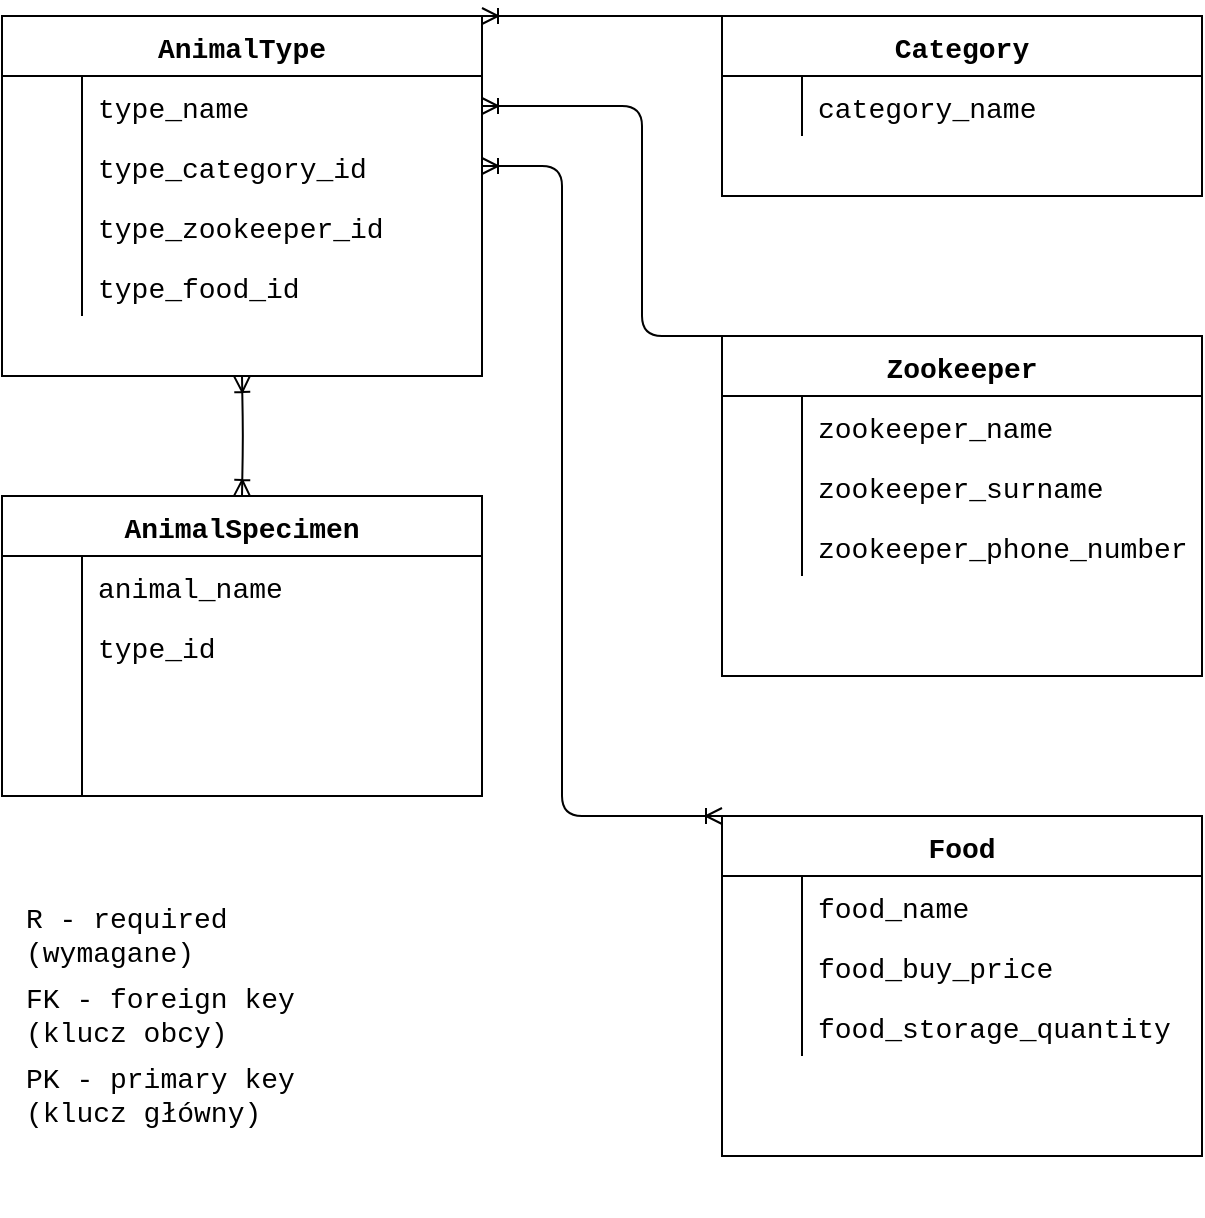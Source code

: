 <mxfile version="14.7.3" type="github">
  <diagram id="sl1sLAIorJPmM6Glef_p" name="Page-1">
    <mxGraphModel dx="1422" dy="791" grid="1" gridSize="10" guides="1" tooltips="1" connect="1" arrows="1" fold="1" page="0" pageScale="1" pageWidth="827" pageHeight="1169" math="0" shadow="0">
      <root>
        <mxCell id="0" />
        <mxCell id="1" parent="0" />
        <mxCell id="H-2fJrms_N8roYaYfMnV-32" value="Zookeeper" style="shape=table;startSize=30;container=1;collapsible=1;childLayout=tableLayout;fixedRows=1;rowLines=0;fontStyle=1;align=center;resizeLast=1;fontFamily=Courier New;fontSize=14;" parent="1" vertex="1">
          <mxGeometry x="360" y="240" width="240" height="170" as="geometry" />
        </mxCell>
        <mxCell id="H-2fJrms_N8roYaYfMnV-36" value="" style="shape=partialRectangle;collapsible=0;dropTarget=0;pointerEvents=0;fillColor=none;top=0;left=0;bottom=0;right=0;points=[[0,0.5],[1,0.5]];portConstraint=eastwest;fontFamily=Courier New;fontSize=14;" parent="H-2fJrms_N8roYaYfMnV-32" vertex="1">
          <mxGeometry y="30" width="240" height="30" as="geometry" />
        </mxCell>
        <mxCell id="H-2fJrms_N8roYaYfMnV-37" value="" style="shape=partialRectangle;connectable=0;fillColor=none;top=0;left=0;bottom=0;right=0;editable=1;overflow=hidden;fontFamily=Courier New;fontSize=14;" parent="H-2fJrms_N8roYaYfMnV-36" vertex="1">
          <mxGeometry width="40" height="30" as="geometry" />
        </mxCell>
        <mxCell id="H-2fJrms_N8roYaYfMnV-38" value="zookeeper_name" style="shape=partialRectangle;connectable=0;fillColor=none;top=0;left=0;bottom=0;right=0;align=left;spacingLeft=6;overflow=hidden;fontFamily=Courier New;fontSize=14;" parent="H-2fJrms_N8roYaYfMnV-36" vertex="1">
          <mxGeometry x="40" width="200" height="30" as="geometry" />
        </mxCell>
        <mxCell id="H-2fJrms_N8roYaYfMnV-39" value="" style="shape=partialRectangle;collapsible=0;dropTarget=0;pointerEvents=0;fillColor=none;top=0;left=0;bottom=0;right=0;points=[[0,0.5],[1,0.5]];portConstraint=eastwest;fontFamily=Courier New;fontSize=14;" parent="H-2fJrms_N8roYaYfMnV-32" vertex="1">
          <mxGeometry y="60" width="240" height="30" as="geometry" />
        </mxCell>
        <mxCell id="H-2fJrms_N8roYaYfMnV-40" value="" style="shape=partialRectangle;connectable=0;fillColor=none;top=0;left=0;bottom=0;right=0;editable=1;overflow=hidden;fontFamily=Courier New;fontSize=14;" parent="H-2fJrms_N8roYaYfMnV-39" vertex="1">
          <mxGeometry width="40" height="30" as="geometry" />
        </mxCell>
        <mxCell id="H-2fJrms_N8roYaYfMnV-41" value="zookeeper_surname" style="shape=partialRectangle;connectable=0;fillColor=none;top=0;left=0;bottom=0;right=0;align=left;spacingLeft=6;overflow=hidden;fontFamily=Courier New;fontSize=14;" parent="H-2fJrms_N8roYaYfMnV-39" vertex="1">
          <mxGeometry x="40" width="200" height="30" as="geometry" />
        </mxCell>
        <mxCell id="H-2fJrms_N8roYaYfMnV-42" value="" style="shape=partialRectangle;collapsible=0;dropTarget=0;pointerEvents=0;fillColor=none;top=0;left=0;bottom=0;right=0;points=[[0,0.5],[1,0.5]];portConstraint=eastwest;fontFamily=Courier New;fontSize=14;" parent="H-2fJrms_N8roYaYfMnV-32" vertex="1">
          <mxGeometry y="90" width="240" height="30" as="geometry" />
        </mxCell>
        <mxCell id="H-2fJrms_N8roYaYfMnV-43" value="" style="shape=partialRectangle;connectable=0;fillColor=none;top=0;left=0;bottom=0;right=0;editable=1;overflow=hidden;fontFamily=Courier New;fontSize=14;" parent="H-2fJrms_N8roYaYfMnV-42" vertex="1">
          <mxGeometry width="40" height="30" as="geometry" />
        </mxCell>
        <mxCell id="H-2fJrms_N8roYaYfMnV-44" value="zookeeper_phone_number" style="shape=partialRectangle;connectable=0;fillColor=none;top=0;left=0;bottom=0;right=0;align=left;spacingLeft=6;overflow=hidden;fontFamily=Courier New;fontSize=14;" parent="H-2fJrms_N8roYaYfMnV-42" vertex="1">
          <mxGeometry x="40" width="200" height="30" as="geometry" />
        </mxCell>
        <mxCell id="H-2fJrms_N8roYaYfMnV-55" value="Category" style="shape=table;startSize=30;container=1;collapsible=1;childLayout=tableLayout;fixedRows=1;rowLines=0;fontStyle=1;align=center;resizeLast=1;fontFamily=Courier New;fontSize=14;" parent="1" vertex="1">
          <mxGeometry x="360" y="80" width="240" height="90" as="geometry" />
        </mxCell>
        <mxCell id="H-2fJrms_N8roYaYfMnV-59" value="" style="shape=partialRectangle;collapsible=0;dropTarget=0;pointerEvents=0;fillColor=none;top=0;left=0;bottom=0;right=0;points=[[0,0.5],[1,0.5]];portConstraint=eastwest;fontFamily=Courier New;fontSize=14;" parent="H-2fJrms_N8roYaYfMnV-55" vertex="1">
          <mxGeometry y="30" width="240" height="30" as="geometry" />
        </mxCell>
        <mxCell id="H-2fJrms_N8roYaYfMnV-60" value="" style="shape=partialRectangle;connectable=0;fillColor=none;top=0;left=0;bottom=0;right=0;editable=1;overflow=hidden;fontFamily=Courier New;fontSize=14;" parent="H-2fJrms_N8roYaYfMnV-59" vertex="1">
          <mxGeometry width="40" height="30" as="geometry" />
        </mxCell>
        <mxCell id="H-2fJrms_N8roYaYfMnV-61" value="category_name" style="shape=partialRectangle;connectable=0;fillColor=none;top=0;left=0;bottom=0;right=0;align=left;spacingLeft=6;overflow=hidden;fontFamily=Courier New;fontSize=14;" parent="H-2fJrms_N8roYaYfMnV-59" vertex="1">
          <mxGeometry x="40" width="200" height="30" as="geometry" />
        </mxCell>
        <mxCell id="H-2fJrms_N8roYaYfMnV-68" value="" style="group;fontFamily=Courier New;fontSize=14;" parent="1" vertex="1" connectable="0">
          <mxGeometry x="360" y="480" width="240" height="200" as="geometry" />
        </mxCell>
        <mxCell id="H-2fJrms_N8roYaYfMnV-19" value="Food" style="shape=table;startSize=30;container=1;collapsible=1;childLayout=tableLayout;fixedRows=1;rowLines=0;fontStyle=1;align=center;resizeLast=1;fontFamily=Courier New;fontSize=14;" parent="H-2fJrms_N8roYaYfMnV-68" vertex="1">
          <mxGeometry width="240" height="170" as="geometry" />
        </mxCell>
        <mxCell id="H-2fJrms_N8roYaYfMnV-23" value="" style="shape=partialRectangle;collapsible=0;dropTarget=0;pointerEvents=0;fillColor=none;top=0;left=0;bottom=0;right=0;points=[[0,0.5],[1,0.5]];portConstraint=eastwest;fontFamily=Courier New;fontSize=14;" parent="H-2fJrms_N8roYaYfMnV-19" vertex="1">
          <mxGeometry y="30" width="240" height="30" as="geometry" />
        </mxCell>
        <mxCell id="H-2fJrms_N8roYaYfMnV-24" value="" style="shape=partialRectangle;connectable=0;fillColor=none;top=0;left=0;bottom=0;right=0;editable=1;overflow=hidden;fontFamily=Courier New;fontSize=14;" parent="H-2fJrms_N8roYaYfMnV-23" vertex="1">
          <mxGeometry width="40" height="30" as="geometry" />
        </mxCell>
        <mxCell id="H-2fJrms_N8roYaYfMnV-25" value="food_name" style="shape=partialRectangle;connectable=0;fillColor=none;top=0;left=0;bottom=0;right=0;align=left;spacingLeft=6;overflow=hidden;fontFamily=Courier New;fontSize=14;" parent="H-2fJrms_N8roYaYfMnV-23" vertex="1">
          <mxGeometry x="40" width="200" height="30" as="geometry" />
        </mxCell>
        <mxCell id="H-2fJrms_N8roYaYfMnV-26" value="" style="shape=partialRectangle;collapsible=0;dropTarget=0;pointerEvents=0;fillColor=none;top=0;left=0;bottom=0;right=0;points=[[0,0.5],[1,0.5]];portConstraint=eastwest;fontFamily=Courier New;fontSize=14;" parent="H-2fJrms_N8roYaYfMnV-19" vertex="1">
          <mxGeometry y="60" width="240" height="30" as="geometry" />
        </mxCell>
        <mxCell id="H-2fJrms_N8roYaYfMnV-27" value="" style="shape=partialRectangle;connectable=0;fillColor=none;top=0;left=0;bottom=0;right=0;editable=1;overflow=hidden;fontFamily=Courier New;fontSize=14;" parent="H-2fJrms_N8roYaYfMnV-26" vertex="1">
          <mxGeometry width="40" height="30" as="geometry" />
        </mxCell>
        <mxCell id="H-2fJrms_N8roYaYfMnV-28" value="food_buy_price" style="shape=partialRectangle;connectable=0;fillColor=none;top=0;left=0;bottom=0;right=0;align=left;spacingLeft=6;overflow=hidden;fontFamily=Courier New;fontSize=14;" parent="H-2fJrms_N8roYaYfMnV-26" vertex="1">
          <mxGeometry x="40" width="200" height="30" as="geometry" />
        </mxCell>
        <mxCell id="H-2fJrms_N8roYaYfMnV-29" value="" style="shape=partialRectangle;collapsible=0;dropTarget=0;pointerEvents=0;fillColor=none;top=0;left=0;bottom=0;right=0;points=[[0,0.5],[1,0.5]];portConstraint=eastwest;fontFamily=Courier New;fontSize=14;" parent="H-2fJrms_N8roYaYfMnV-19" vertex="1">
          <mxGeometry y="90" width="240" height="30" as="geometry" />
        </mxCell>
        <mxCell id="H-2fJrms_N8roYaYfMnV-30" value="" style="shape=partialRectangle;connectable=0;fillColor=none;top=0;left=0;bottom=0;right=0;editable=1;overflow=hidden;fontFamily=Courier New;fontSize=14;" parent="H-2fJrms_N8roYaYfMnV-29" vertex="1">
          <mxGeometry width="40" height="30" as="geometry" />
        </mxCell>
        <mxCell id="H-2fJrms_N8roYaYfMnV-31" value="food_storage_quantity" style="shape=partialRectangle;connectable=0;fillColor=none;top=0;left=0;bottom=0;right=0;align=left;spacingLeft=6;overflow=hidden;fontFamily=Courier New;fontSize=14;" parent="H-2fJrms_N8roYaYfMnV-29" vertex="1">
          <mxGeometry x="40" width="200" height="30" as="geometry" />
        </mxCell>
        <mxCell id="H-2fJrms_N8roYaYfMnV-53" value="" style="shape=partialRectangle;connectable=0;fillColor=none;top=0;left=0;bottom=0;right=0;editable=1;overflow=hidden;fontFamily=Courier New;fontSize=14;" parent="H-2fJrms_N8roYaYfMnV-68" vertex="1">
          <mxGeometry y="86.25" width="40" height="37.5" as="geometry" />
        </mxCell>
        <mxCell id="H-2fJrms_N8roYaYfMnV-69" value="" style="group;fontFamily=Courier New;fontSize=14;" parent="1" vertex="1" connectable="0">
          <mxGeometry y="80" width="240" height="240" as="geometry" />
        </mxCell>
        <mxCell id="H-2fJrms_N8roYaYfMnV-6" value="AnimalType" style="shape=table;startSize=30;container=1;collapsible=1;childLayout=tableLayout;fixedRows=1;rowLines=0;fontStyle=1;align=center;resizeLast=1;fontFamily=Courier New;fontSize=14;" parent="H-2fJrms_N8roYaYfMnV-69" vertex="1">
          <mxGeometry width="240.0" height="180" as="geometry" />
        </mxCell>
        <mxCell id="H-2fJrms_N8roYaYfMnV-10" value="" style="shape=partialRectangle;collapsible=0;dropTarget=0;pointerEvents=0;fillColor=none;top=0;left=0;bottom=0;right=0;points=[[0,0.5],[1,0.5]];portConstraint=eastwest;fontFamily=Courier New;fontSize=14;" parent="H-2fJrms_N8roYaYfMnV-6" vertex="1">
          <mxGeometry y="30" width="240.0" height="30" as="geometry" />
        </mxCell>
        <mxCell id="H-2fJrms_N8roYaYfMnV-11" value="" style="shape=partialRectangle;connectable=0;fillColor=none;top=0;left=0;bottom=0;right=0;editable=1;overflow=hidden;fontFamily=Courier New;fontSize=14;" parent="H-2fJrms_N8roYaYfMnV-10" vertex="1">
          <mxGeometry width="40" height="30" as="geometry" />
        </mxCell>
        <mxCell id="H-2fJrms_N8roYaYfMnV-12" value="type_name" style="shape=partialRectangle;connectable=0;fillColor=none;top=0;left=0;bottom=0;right=0;align=left;spacingLeft=6;overflow=hidden;fontFamily=Courier New;fontSize=14;" parent="H-2fJrms_N8roYaYfMnV-10" vertex="1">
          <mxGeometry x="40" width="200.0" height="30" as="geometry" />
        </mxCell>
        <mxCell id="H-2fJrms_N8roYaYfMnV-13" value="" style="shape=partialRectangle;collapsible=0;dropTarget=0;pointerEvents=0;fillColor=none;top=0;left=0;bottom=0;right=0;points=[[0,0.5],[1,0.5]];portConstraint=eastwest;fontFamily=Courier New;fontSize=14;" parent="H-2fJrms_N8roYaYfMnV-6" vertex="1">
          <mxGeometry y="60" width="240.0" height="30" as="geometry" />
        </mxCell>
        <mxCell id="H-2fJrms_N8roYaYfMnV-14" value="" style="shape=partialRectangle;connectable=0;fillColor=none;top=0;left=0;bottom=0;right=0;editable=1;overflow=hidden;fontFamily=Courier New;fontSize=14;" parent="H-2fJrms_N8roYaYfMnV-13" vertex="1">
          <mxGeometry width="40" height="30" as="geometry" />
        </mxCell>
        <mxCell id="H-2fJrms_N8roYaYfMnV-15" value="type_category_id" style="shape=partialRectangle;connectable=0;fillColor=none;top=0;left=0;bottom=0;right=0;align=left;spacingLeft=6;overflow=hidden;fontFamily=Courier New;fontSize=14;" parent="H-2fJrms_N8roYaYfMnV-13" vertex="1">
          <mxGeometry x="40" width="200.0" height="30" as="geometry" />
        </mxCell>
        <mxCell id="H-2fJrms_N8roYaYfMnV-16" value="" style="shape=partialRectangle;collapsible=0;dropTarget=0;pointerEvents=0;fillColor=none;top=0;left=0;bottom=0;right=0;points=[[0,0.5],[1,0.5]];portConstraint=eastwest;fontFamily=Courier New;fontSize=14;" parent="H-2fJrms_N8roYaYfMnV-6" vertex="1">
          <mxGeometry y="90" width="240.0" height="30" as="geometry" />
        </mxCell>
        <mxCell id="H-2fJrms_N8roYaYfMnV-17" value="" style="shape=partialRectangle;connectable=0;fillColor=none;top=0;left=0;bottom=0;right=0;editable=1;overflow=hidden;fontFamily=Courier New;fontSize=14;" parent="H-2fJrms_N8roYaYfMnV-16" vertex="1">
          <mxGeometry width="40" height="30" as="geometry" />
        </mxCell>
        <mxCell id="H-2fJrms_N8roYaYfMnV-18" value="type_zookeeper_id" style="shape=partialRectangle;connectable=0;fillColor=none;top=0;left=0;bottom=0;right=0;align=left;spacingLeft=6;overflow=hidden;fontFamily=Courier New;fontSize=14;" parent="H-2fJrms_N8roYaYfMnV-16" vertex="1">
          <mxGeometry x="40" width="200.0" height="30" as="geometry" />
        </mxCell>
        <mxCell id="H-2fJrms_N8roYaYfMnV-81" value="" style="shape=partialRectangle;collapsible=0;dropTarget=0;pointerEvents=0;fillColor=none;top=0;left=0;bottom=0;right=0;points=[[0,0.5],[1,0.5]];portConstraint=eastwest;fontFamily=Courier New;fontSize=14;" parent="H-2fJrms_N8roYaYfMnV-6" vertex="1">
          <mxGeometry y="120" width="240.0" height="30" as="geometry" />
        </mxCell>
        <mxCell id="H-2fJrms_N8roYaYfMnV-82" value="" style="shape=partialRectangle;connectable=0;fillColor=none;top=0;left=0;bottom=0;right=0;editable=1;overflow=hidden;fontFamily=Courier New;fontSize=14;" parent="H-2fJrms_N8roYaYfMnV-81" vertex="1">
          <mxGeometry width="40" height="30" as="geometry" />
        </mxCell>
        <mxCell id="H-2fJrms_N8roYaYfMnV-83" value="type_food_id" style="shape=partialRectangle;connectable=0;fillColor=none;top=0;left=0;bottom=0;right=0;align=left;spacingLeft=6;overflow=hidden;fontFamily=Courier New;fontSize=14;" parent="H-2fJrms_N8roYaYfMnV-81" vertex="1">
          <mxGeometry x="40" width="200.0" height="30" as="geometry" />
        </mxCell>
        <mxCell id="j7wjAvhCDBgRRpmqPYxo-1" value="&lt;div&gt;R - required&lt;/div&gt;&lt;div&gt;(wymagane)&lt;/div&gt;" style="text;html=1;strokeColor=none;fillColor=none;align=left;verticalAlign=middle;whiteSpace=wrap;rounded=0;fontFamily=Courier New;fontSize=14;spacingLeft=10;" parent="1" vertex="1">
          <mxGeometry y="520.5" width="240" height="39" as="geometry" />
        </mxCell>
        <mxCell id="j7wjAvhCDBgRRpmqPYxo-2" value="&lt;div&gt;FK - foreign key&lt;/div&gt;&lt;div&gt;(klucz obcy)&lt;br&gt;&lt;/div&gt;" style="text;html=1;strokeColor=none;fillColor=none;align=left;verticalAlign=middle;whiteSpace=wrap;rounded=0;fontFamily=Courier New;fontSize=14;spacingLeft=10;" parent="1" vertex="1">
          <mxGeometry y="559.5" width="240" height="40" as="geometry" />
        </mxCell>
        <mxCell id="j7wjAvhCDBgRRpmqPYxo-5" value="&lt;div&gt;PK - primary key&lt;/div&gt;&lt;div&gt;(klucz główny)&lt;br&gt;&lt;/div&gt;" style="text;html=1;strokeColor=none;fillColor=none;align=left;verticalAlign=middle;whiteSpace=wrap;rounded=0;fontFamily=Courier New;fontSize=14;spacingLeft=10;" parent="1" vertex="1">
          <mxGeometry y="599.5" width="240" height="40" as="geometry" />
        </mxCell>
        <mxCell id="9mAfEihb3jiWLd-zYQqV-1" value="" style="edgeStyle=entityRelationEdgeStyle;fontSize=12;html=1;endArrow=ERoneToMany;exitX=0;exitY=0;exitDx=0;exitDy=0;entryX=1;entryY=0;entryDx=0;entryDy=0;" edge="1" parent="1" source="H-2fJrms_N8roYaYfMnV-55" target="H-2fJrms_N8roYaYfMnV-6">
          <mxGeometry width="100" height="100" relative="1" as="geometry">
            <mxPoint x="350" y="340" as="sourcePoint" />
            <mxPoint x="250" y="440" as="targetPoint" />
          </mxGeometry>
        </mxCell>
        <mxCell id="9mAfEihb3jiWLd-zYQqV-3" value="" style="edgeStyle=elbowEdgeStyle;fontSize=12;html=1;endArrow=ERoneToMany;exitX=0;exitY=0;exitDx=0;exitDy=0;entryX=1;entryY=0.5;entryDx=0;entryDy=0;" edge="1" parent="1" source="H-2fJrms_N8roYaYfMnV-32" target="H-2fJrms_N8roYaYfMnV-10">
          <mxGeometry width="100" height="100" relative="1" as="geometry">
            <mxPoint x="310" y="260" as="sourcePoint" />
            <mxPoint x="270" y="100" as="targetPoint" />
            <Array as="points">
              <mxPoint x="320" y="160" />
            </Array>
          </mxGeometry>
        </mxCell>
        <mxCell id="9mAfEihb3jiWLd-zYQqV-4" value="" style="edgeStyle=elbowEdgeStyle;fontSize=12;html=1;endArrow=ERoneToMany;entryX=1;entryY=0.5;entryDx=0;entryDy=0;exitX=0;exitY=0;exitDx=0;exitDy=0;startArrow=ERoneToMany;startFill=0;" edge="1" parent="1" source="H-2fJrms_N8roYaYfMnV-19" target="H-2fJrms_N8roYaYfMnV-13">
          <mxGeometry width="100" height="100" relative="1" as="geometry">
            <mxPoint x="360" y="250" as="sourcePoint" />
            <mxPoint x="240" y="100" as="targetPoint" />
            <Array as="points">
              <mxPoint x="280" y="290" />
            </Array>
          </mxGeometry>
        </mxCell>
        <mxCell id="9mAfEihb3jiWLd-zYQqV-5" value="AnimalSpecimen" style="shape=table;startSize=30;container=1;collapsible=1;childLayout=tableLayout;fixedRows=1;rowLines=0;fontStyle=1;align=center;resizeLast=1;fontFamily=Courier New;fontSize=14;" vertex="1" parent="1">
          <mxGeometry y="320" width="240" height="150" as="geometry" />
        </mxCell>
        <mxCell id="9mAfEihb3jiWLd-zYQqV-6" value="" style="shape=partialRectangle;collapsible=0;dropTarget=0;pointerEvents=0;fillColor=none;top=0;left=0;bottom=0;right=0;points=[[0,0.5],[1,0.5]];portConstraint=eastwest;fontFamily=Courier New;fontSize=14;" vertex="1" parent="9mAfEihb3jiWLd-zYQqV-5">
          <mxGeometry y="30" width="240" height="30" as="geometry" />
        </mxCell>
        <mxCell id="9mAfEihb3jiWLd-zYQqV-7" value="" style="shape=partialRectangle;connectable=0;fillColor=none;top=0;left=0;bottom=0;right=0;editable=1;overflow=hidden;fontFamily=Courier New;fontSize=14;" vertex="1" parent="9mAfEihb3jiWLd-zYQqV-6">
          <mxGeometry width="40" height="30" as="geometry" />
        </mxCell>
        <mxCell id="9mAfEihb3jiWLd-zYQqV-8" value="animal_name" style="shape=partialRectangle;connectable=0;fillColor=none;top=0;left=0;bottom=0;right=0;align=left;spacingLeft=6;overflow=hidden;fontFamily=Courier New;fontSize=14;" vertex="1" parent="9mAfEihb3jiWLd-zYQqV-6">
          <mxGeometry x="40" width="200" height="30" as="geometry" />
        </mxCell>
        <mxCell id="9mAfEihb3jiWLd-zYQqV-9" value="" style="shape=partialRectangle;collapsible=0;dropTarget=0;pointerEvents=0;fillColor=none;top=0;left=0;bottom=0;right=0;points=[[0,0.5],[1,0.5]];portConstraint=eastwest;fontFamily=Courier New;fontSize=14;" vertex="1" parent="9mAfEihb3jiWLd-zYQqV-5">
          <mxGeometry y="60" width="240" height="30" as="geometry" />
        </mxCell>
        <mxCell id="9mAfEihb3jiWLd-zYQqV-10" value="" style="shape=partialRectangle;connectable=0;fillColor=none;top=0;left=0;bottom=0;right=0;editable=1;overflow=hidden;fontFamily=Courier New;fontSize=14;" vertex="1" parent="9mAfEihb3jiWLd-zYQqV-9">
          <mxGeometry width="40" height="30" as="geometry" />
        </mxCell>
        <mxCell id="9mAfEihb3jiWLd-zYQqV-11" value="type_id" style="shape=partialRectangle;connectable=0;fillColor=none;top=0;left=0;bottom=0;right=0;align=left;spacingLeft=6;overflow=hidden;fontFamily=Courier New;fontSize=14;" vertex="1" parent="9mAfEihb3jiWLd-zYQqV-9">
          <mxGeometry x="40" width="200" height="30" as="geometry" />
        </mxCell>
        <mxCell id="9mAfEihb3jiWLd-zYQqV-12" value="" style="shape=partialRectangle;collapsible=0;dropTarget=0;pointerEvents=0;fillColor=none;top=0;left=0;bottom=0;right=0;points=[[0,0.5],[1,0.5]];portConstraint=eastwest;fontFamily=Courier New;fontSize=14;" vertex="1" parent="9mAfEihb3jiWLd-zYQqV-5">
          <mxGeometry y="90" width="240" height="30" as="geometry" />
        </mxCell>
        <mxCell id="9mAfEihb3jiWLd-zYQqV-13" value="" style="shape=partialRectangle;connectable=0;fillColor=none;top=0;left=0;bottom=0;right=0;editable=1;overflow=hidden;fontFamily=Courier New;fontSize=14;" vertex="1" parent="9mAfEihb3jiWLd-zYQqV-12">
          <mxGeometry width="40" height="30" as="geometry" />
        </mxCell>
        <mxCell id="9mAfEihb3jiWLd-zYQqV-14" value="" style="shape=partialRectangle;connectable=0;fillColor=none;top=0;left=0;bottom=0;right=0;align=left;spacingLeft=6;overflow=hidden;fontFamily=Courier New;fontSize=14;" vertex="1" parent="9mAfEihb3jiWLd-zYQqV-12">
          <mxGeometry x="40" width="200" height="30" as="geometry" />
        </mxCell>
        <mxCell id="9mAfEihb3jiWLd-zYQqV-15" value="" style="shape=partialRectangle;collapsible=0;dropTarget=0;pointerEvents=0;fillColor=none;top=0;left=0;bottom=0;right=0;points=[[0,0.5],[1,0.5]];portConstraint=eastwest;fontFamily=Courier New;fontSize=14;" vertex="1" parent="9mAfEihb3jiWLd-zYQqV-5">
          <mxGeometry y="120" width="240" height="30" as="geometry" />
        </mxCell>
        <mxCell id="9mAfEihb3jiWLd-zYQqV-16" value="" style="shape=partialRectangle;connectable=0;fillColor=none;top=0;left=0;bottom=0;right=0;editable=1;overflow=hidden;fontFamily=Courier New;fontSize=14;" vertex="1" parent="9mAfEihb3jiWLd-zYQqV-15">
          <mxGeometry width="40" height="30" as="geometry" />
        </mxCell>
        <mxCell id="9mAfEihb3jiWLd-zYQqV-17" value="" style="shape=partialRectangle;connectable=0;fillColor=none;top=0;left=0;bottom=0;right=0;align=left;spacingLeft=6;overflow=hidden;fontFamily=Courier New;fontSize=14;" vertex="1" parent="9mAfEihb3jiWLd-zYQqV-15">
          <mxGeometry x="40" width="200" height="30" as="geometry" />
        </mxCell>
        <mxCell id="9mAfEihb3jiWLd-zYQqV-18" value="" style="edgeStyle=orthogonalEdgeStyle;fontSize=12;html=1;endArrow=ERoneToMany;startArrow=ERoneToMany;startFill=0;entryX=0.5;entryY=1;entryDx=0;entryDy=0;" edge="1" parent="1" target="H-2fJrms_N8roYaYfMnV-6">
          <mxGeometry width="100" height="100" relative="1" as="geometry">
            <mxPoint x="120" y="320" as="sourcePoint" />
            <mxPoint x="310" y="300" as="targetPoint" />
          </mxGeometry>
        </mxCell>
      </root>
    </mxGraphModel>
  </diagram>
</mxfile>

